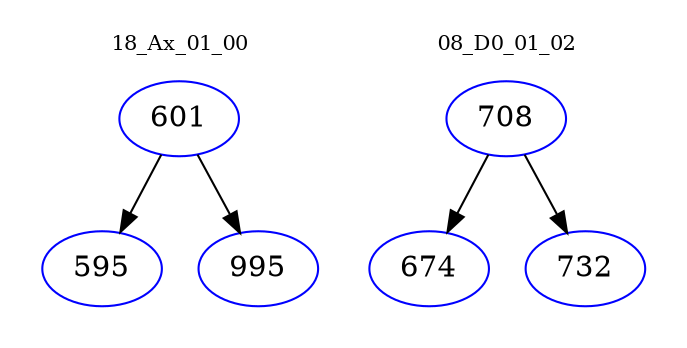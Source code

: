 digraph{
subgraph cluster_0 {
color = white
label = "18_Ax_01_00";
fontsize=10;
T0_601 [label="601", color="blue"]
T0_601 -> T0_595 [color="black"]
T0_595 [label="595", color="blue"]
T0_601 -> T0_995 [color="black"]
T0_995 [label="995", color="blue"]
}
subgraph cluster_1 {
color = white
label = "08_D0_01_02";
fontsize=10;
T1_708 [label="708", color="blue"]
T1_708 -> T1_674 [color="black"]
T1_674 [label="674", color="blue"]
T1_708 -> T1_732 [color="black"]
T1_732 [label="732", color="blue"]
}
}
